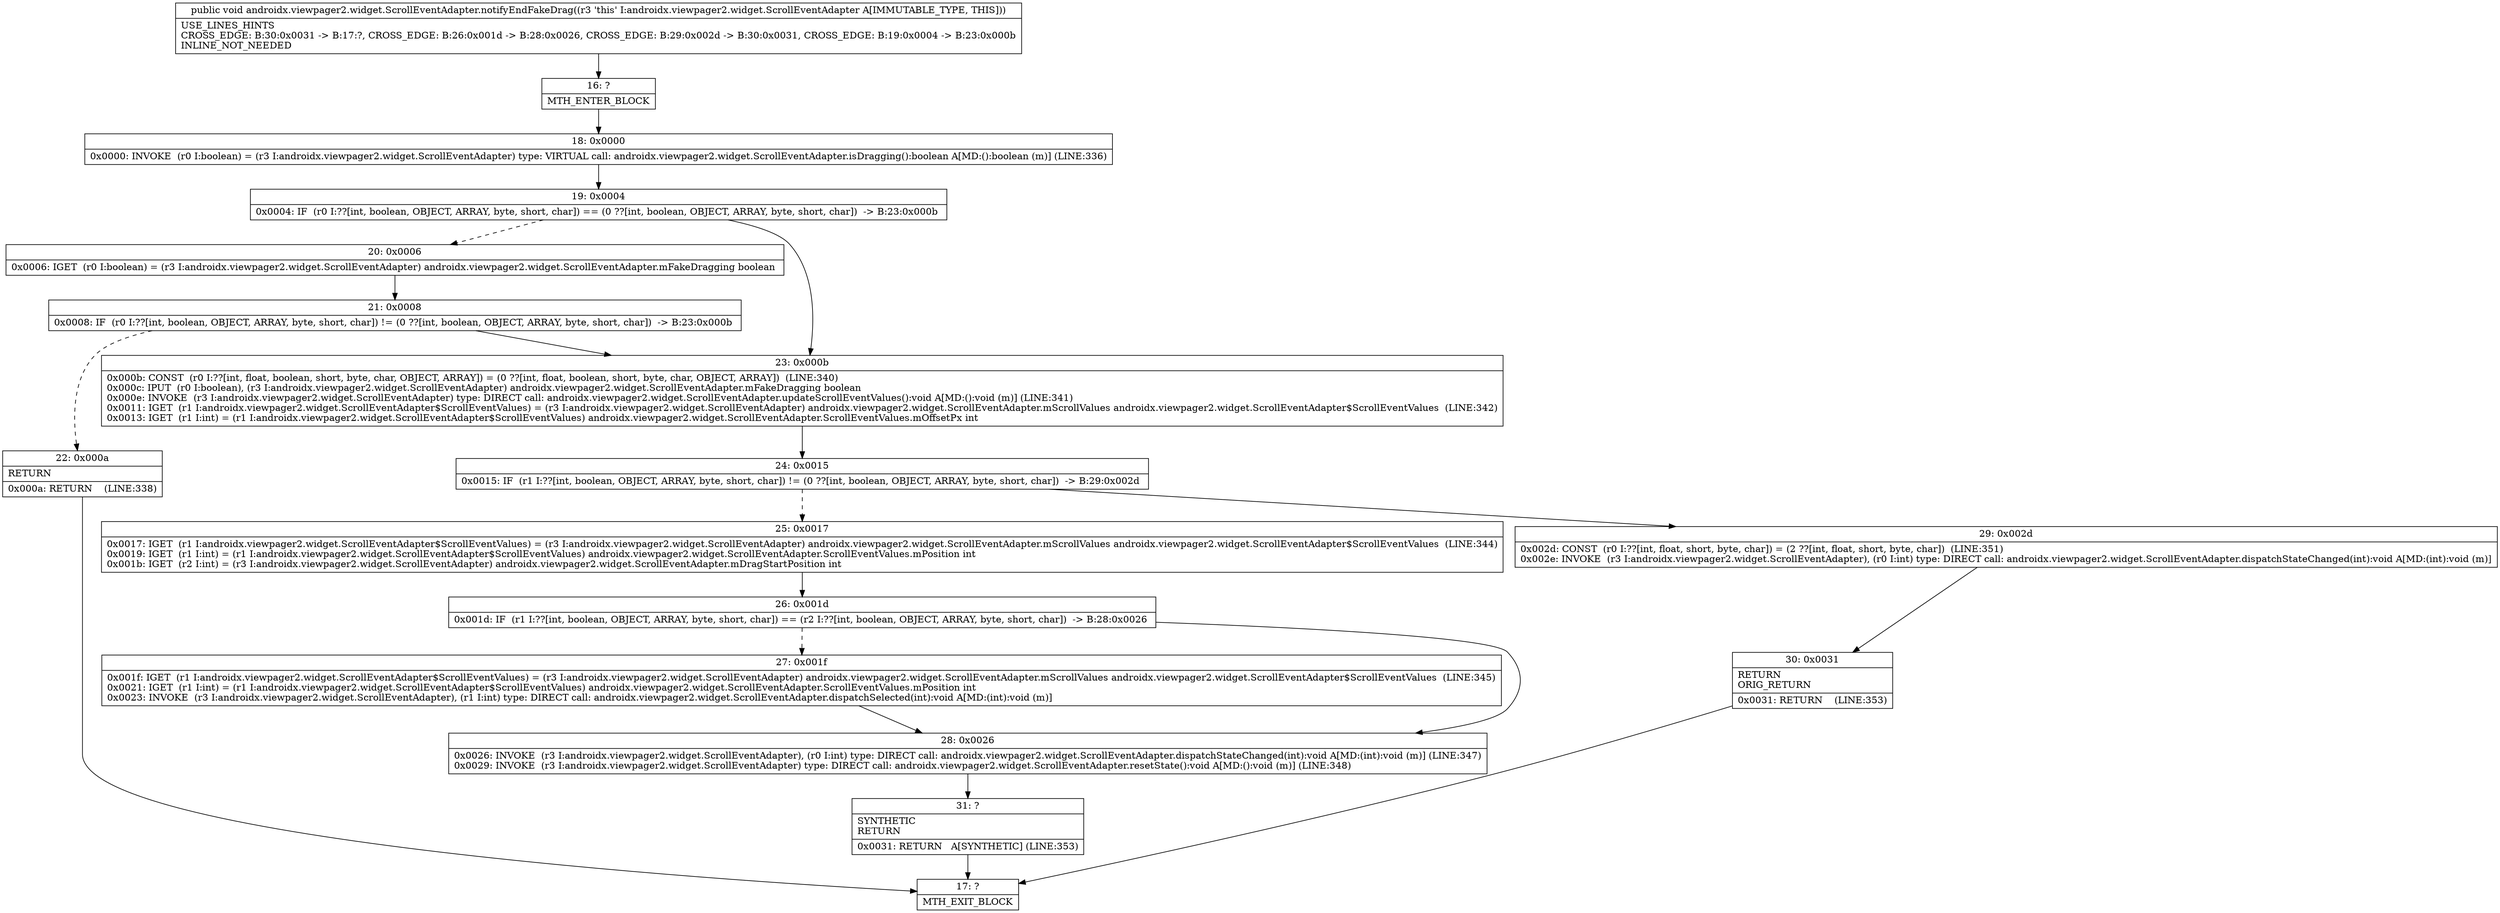 digraph "CFG forandroidx.viewpager2.widget.ScrollEventAdapter.notifyEndFakeDrag()V" {
Node_16 [shape=record,label="{16\:\ ?|MTH_ENTER_BLOCK\l}"];
Node_18 [shape=record,label="{18\:\ 0x0000|0x0000: INVOKE  (r0 I:boolean) = (r3 I:androidx.viewpager2.widget.ScrollEventAdapter) type: VIRTUAL call: androidx.viewpager2.widget.ScrollEventAdapter.isDragging():boolean A[MD:():boolean (m)] (LINE:336)\l}"];
Node_19 [shape=record,label="{19\:\ 0x0004|0x0004: IF  (r0 I:??[int, boolean, OBJECT, ARRAY, byte, short, char]) == (0 ??[int, boolean, OBJECT, ARRAY, byte, short, char])  \-\> B:23:0x000b \l}"];
Node_20 [shape=record,label="{20\:\ 0x0006|0x0006: IGET  (r0 I:boolean) = (r3 I:androidx.viewpager2.widget.ScrollEventAdapter) androidx.viewpager2.widget.ScrollEventAdapter.mFakeDragging boolean \l}"];
Node_21 [shape=record,label="{21\:\ 0x0008|0x0008: IF  (r0 I:??[int, boolean, OBJECT, ARRAY, byte, short, char]) != (0 ??[int, boolean, OBJECT, ARRAY, byte, short, char])  \-\> B:23:0x000b \l}"];
Node_22 [shape=record,label="{22\:\ 0x000a|RETURN\l|0x000a: RETURN    (LINE:338)\l}"];
Node_17 [shape=record,label="{17\:\ ?|MTH_EXIT_BLOCK\l}"];
Node_23 [shape=record,label="{23\:\ 0x000b|0x000b: CONST  (r0 I:??[int, float, boolean, short, byte, char, OBJECT, ARRAY]) = (0 ??[int, float, boolean, short, byte, char, OBJECT, ARRAY])  (LINE:340)\l0x000c: IPUT  (r0 I:boolean), (r3 I:androidx.viewpager2.widget.ScrollEventAdapter) androidx.viewpager2.widget.ScrollEventAdapter.mFakeDragging boolean \l0x000e: INVOKE  (r3 I:androidx.viewpager2.widget.ScrollEventAdapter) type: DIRECT call: androidx.viewpager2.widget.ScrollEventAdapter.updateScrollEventValues():void A[MD:():void (m)] (LINE:341)\l0x0011: IGET  (r1 I:androidx.viewpager2.widget.ScrollEventAdapter$ScrollEventValues) = (r3 I:androidx.viewpager2.widget.ScrollEventAdapter) androidx.viewpager2.widget.ScrollEventAdapter.mScrollValues androidx.viewpager2.widget.ScrollEventAdapter$ScrollEventValues  (LINE:342)\l0x0013: IGET  (r1 I:int) = (r1 I:androidx.viewpager2.widget.ScrollEventAdapter$ScrollEventValues) androidx.viewpager2.widget.ScrollEventAdapter.ScrollEventValues.mOffsetPx int \l}"];
Node_24 [shape=record,label="{24\:\ 0x0015|0x0015: IF  (r1 I:??[int, boolean, OBJECT, ARRAY, byte, short, char]) != (0 ??[int, boolean, OBJECT, ARRAY, byte, short, char])  \-\> B:29:0x002d \l}"];
Node_25 [shape=record,label="{25\:\ 0x0017|0x0017: IGET  (r1 I:androidx.viewpager2.widget.ScrollEventAdapter$ScrollEventValues) = (r3 I:androidx.viewpager2.widget.ScrollEventAdapter) androidx.viewpager2.widget.ScrollEventAdapter.mScrollValues androidx.viewpager2.widget.ScrollEventAdapter$ScrollEventValues  (LINE:344)\l0x0019: IGET  (r1 I:int) = (r1 I:androidx.viewpager2.widget.ScrollEventAdapter$ScrollEventValues) androidx.viewpager2.widget.ScrollEventAdapter.ScrollEventValues.mPosition int \l0x001b: IGET  (r2 I:int) = (r3 I:androidx.viewpager2.widget.ScrollEventAdapter) androidx.viewpager2.widget.ScrollEventAdapter.mDragStartPosition int \l}"];
Node_26 [shape=record,label="{26\:\ 0x001d|0x001d: IF  (r1 I:??[int, boolean, OBJECT, ARRAY, byte, short, char]) == (r2 I:??[int, boolean, OBJECT, ARRAY, byte, short, char])  \-\> B:28:0x0026 \l}"];
Node_27 [shape=record,label="{27\:\ 0x001f|0x001f: IGET  (r1 I:androidx.viewpager2.widget.ScrollEventAdapter$ScrollEventValues) = (r3 I:androidx.viewpager2.widget.ScrollEventAdapter) androidx.viewpager2.widget.ScrollEventAdapter.mScrollValues androidx.viewpager2.widget.ScrollEventAdapter$ScrollEventValues  (LINE:345)\l0x0021: IGET  (r1 I:int) = (r1 I:androidx.viewpager2.widget.ScrollEventAdapter$ScrollEventValues) androidx.viewpager2.widget.ScrollEventAdapter.ScrollEventValues.mPosition int \l0x0023: INVOKE  (r3 I:androidx.viewpager2.widget.ScrollEventAdapter), (r1 I:int) type: DIRECT call: androidx.viewpager2.widget.ScrollEventAdapter.dispatchSelected(int):void A[MD:(int):void (m)]\l}"];
Node_28 [shape=record,label="{28\:\ 0x0026|0x0026: INVOKE  (r3 I:androidx.viewpager2.widget.ScrollEventAdapter), (r0 I:int) type: DIRECT call: androidx.viewpager2.widget.ScrollEventAdapter.dispatchStateChanged(int):void A[MD:(int):void (m)] (LINE:347)\l0x0029: INVOKE  (r3 I:androidx.viewpager2.widget.ScrollEventAdapter) type: DIRECT call: androidx.viewpager2.widget.ScrollEventAdapter.resetState():void A[MD:():void (m)] (LINE:348)\l}"];
Node_31 [shape=record,label="{31\:\ ?|SYNTHETIC\lRETURN\l|0x0031: RETURN   A[SYNTHETIC] (LINE:353)\l}"];
Node_29 [shape=record,label="{29\:\ 0x002d|0x002d: CONST  (r0 I:??[int, float, short, byte, char]) = (2 ??[int, float, short, byte, char])  (LINE:351)\l0x002e: INVOKE  (r3 I:androidx.viewpager2.widget.ScrollEventAdapter), (r0 I:int) type: DIRECT call: androidx.viewpager2.widget.ScrollEventAdapter.dispatchStateChanged(int):void A[MD:(int):void (m)]\l}"];
Node_30 [shape=record,label="{30\:\ 0x0031|RETURN\lORIG_RETURN\l|0x0031: RETURN    (LINE:353)\l}"];
MethodNode[shape=record,label="{public void androidx.viewpager2.widget.ScrollEventAdapter.notifyEndFakeDrag((r3 'this' I:androidx.viewpager2.widget.ScrollEventAdapter A[IMMUTABLE_TYPE, THIS]))  | USE_LINES_HINTS\lCROSS_EDGE: B:30:0x0031 \-\> B:17:?, CROSS_EDGE: B:26:0x001d \-\> B:28:0x0026, CROSS_EDGE: B:29:0x002d \-\> B:30:0x0031, CROSS_EDGE: B:19:0x0004 \-\> B:23:0x000b\lINLINE_NOT_NEEDED\l}"];
MethodNode -> Node_16;Node_16 -> Node_18;
Node_18 -> Node_19;
Node_19 -> Node_20[style=dashed];
Node_19 -> Node_23;
Node_20 -> Node_21;
Node_21 -> Node_22[style=dashed];
Node_21 -> Node_23;
Node_22 -> Node_17;
Node_23 -> Node_24;
Node_24 -> Node_25[style=dashed];
Node_24 -> Node_29;
Node_25 -> Node_26;
Node_26 -> Node_27[style=dashed];
Node_26 -> Node_28;
Node_27 -> Node_28;
Node_28 -> Node_31;
Node_31 -> Node_17;
Node_29 -> Node_30;
Node_30 -> Node_17;
}

